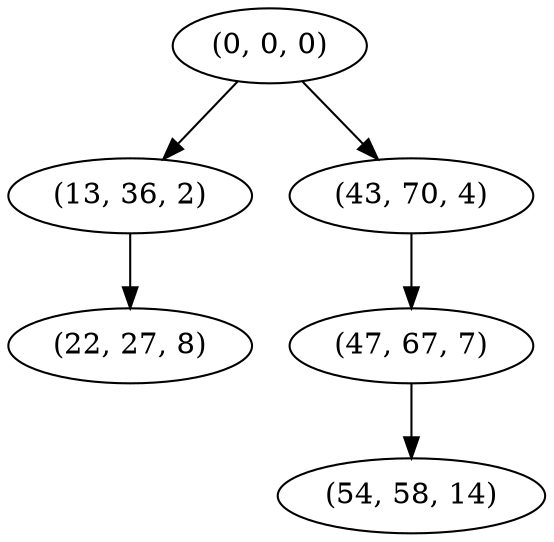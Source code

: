 digraph tree {
    "(0, 0, 0)";
    "(13, 36, 2)";
    "(22, 27, 8)";
    "(43, 70, 4)";
    "(47, 67, 7)";
    "(54, 58, 14)";
    "(0, 0, 0)" -> "(13, 36, 2)";
    "(0, 0, 0)" -> "(43, 70, 4)";
    "(13, 36, 2)" -> "(22, 27, 8)";
    "(43, 70, 4)" -> "(47, 67, 7)";
    "(47, 67, 7)" -> "(54, 58, 14)";
}
